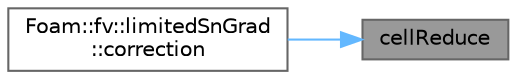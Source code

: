 digraph "cellReduce"
{
 // LATEX_PDF_SIZE
  bgcolor="transparent";
  edge [fontname=Helvetica,fontsize=10,labelfontname=Helvetica,labelfontsize=10];
  node [fontname=Helvetica,fontsize=10,shape=box,height=0.2,width=0.4];
  rankdir="RL";
  Node1 [id="Node000001",label="cellReduce",height=0.2,width=0.4,color="gray40", fillcolor="grey60", style="filled", fontcolor="black",tooltip=" "];
  Node1 -> Node2 [id="edge1_Node000001_Node000002",dir="back",color="steelblue1",style="solid",tooltip=" "];
  Node2 [id="Node000002",label="Foam::fv::limitedSnGrad\l::correction",height=0.2,width=0.4,color="grey40", fillcolor="white", style="filled",URL="$classFoam_1_1fv_1_1limitedSnGrad.html#ab85727e995470e7484f0dec7544b1e4d",tooltip=" "];
}
